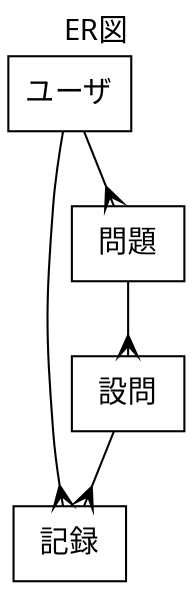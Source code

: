 digraph graph_name {
	graph [
		fontname = "Ubuntu",
		labelloc = "t",
		label = "ER図",
	];
	node [
		fontname = "Ubuntu",
		shape = "box",
	];
	edge [
		fontname = "Ubuntu",
		arrowhead = "crow";
	];

	"user" [label = "ユーザ"];
	"kiroku" [label = "記録"];
	"mondai" [label = "問題"];
	"setsumon" [label = "設問"];

	"user" -> "kiroku";
	"user" -> "mondai";
	"mondai" -> "setsumon";
	"setsumon" -> "kiroku";
}
